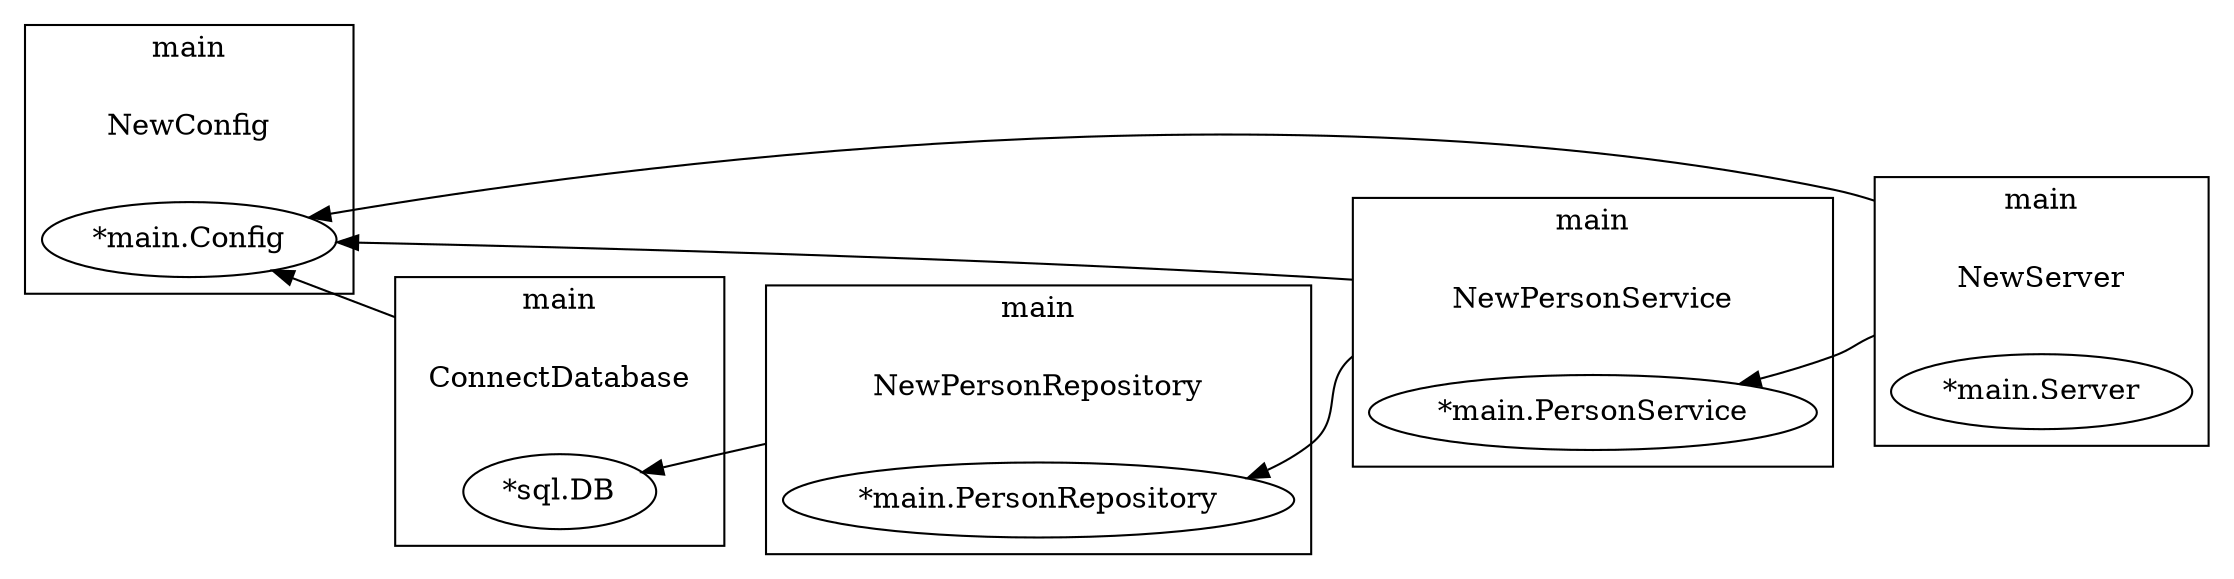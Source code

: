 digraph {
	rankdir=RL;
	graph [compound=true];
	subgraph cluster_0 {
		label = "main";
		constructor_0 [shape=plaintext label="NewConfig"];
		"*main.Config" [label=<*main.Config>];
	}
	subgraph cluster_1 {
		label = "main";
		constructor_1 [shape=plaintext label="ConnectDatabase"];
		"*sql.DB" [label=<*sql.DB>];
	}
	constructor_1 -> "*main.Config" [ltail=cluster_1];
	subgraph cluster_2 {
		label = "main";
		constructor_2 [shape=plaintext label="NewPersonRepository"];
		"*main.PersonRepository" [label=<*main.PersonRepository>];
	}
	constructor_2 -> "*sql.DB" [ltail=cluster_2];
	subgraph cluster_3 {
		label = "main";
		constructor_3 [shape=plaintext label="NewPersonService"];
		"*main.PersonService" [label=<*main.PersonService>];
	}
	constructor_3 -> "*main.Config" [ltail=cluster_3];
	constructor_3 -> "*main.PersonRepository" [ltail=cluster_3];
	subgraph cluster_4 {
		label = "main";
		constructor_4 [shape=plaintext label="NewServer"];
		"*main.Server" [label=<*main.Server>];
	}
	constructor_4 -> "*main.Config" [ltail=cluster_4];
	constructor_4 -> "*main.PersonService" [ltail=cluster_4];
}